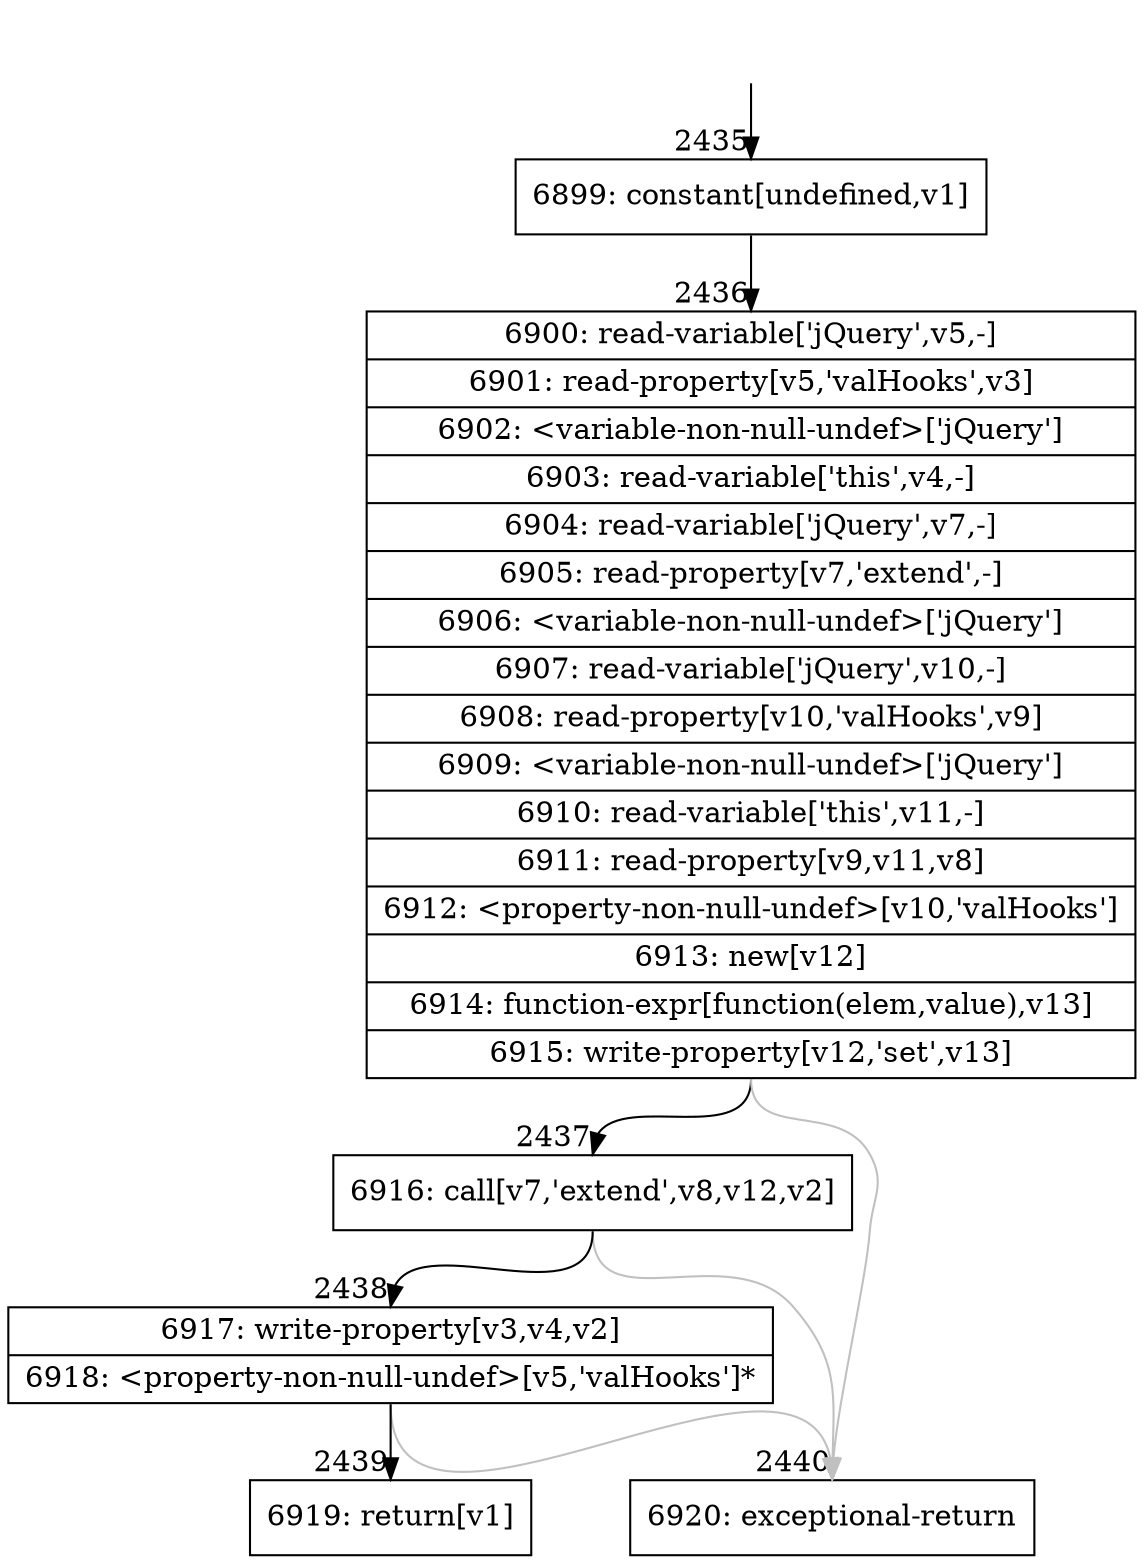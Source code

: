 digraph {
rankdir="TD"
BB_entry167[shape=none,label=""];
BB_entry167 -> BB2435 [tailport=s, headport=n, headlabel="    2435"]
BB2435 [shape=record label="{6899: constant[undefined,v1]}" ] 
BB2435 -> BB2436 [tailport=s, headport=n, headlabel="      2436"]
BB2436 [shape=record label="{6900: read-variable['jQuery',v5,-]|6901: read-property[v5,'valHooks',v3]|6902: \<variable-non-null-undef\>['jQuery']|6903: read-variable['this',v4,-]|6904: read-variable['jQuery',v7,-]|6905: read-property[v7,'extend',-]|6906: \<variable-non-null-undef\>['jQuery']|6907: read-variable['jQuery',v10,-]|6908: read-property[v10,'valHooks',v9]|6909: \<variable-non-null-undef\>['jQuery']|6910: read-variable['this',v11,-]|6911: read-property[v9,v11,v8]|6912: \<property-non-null-undef\>[v10,'valHooks']|6913: new[v12]|6914: function-expr[function(elem,value),v13]|6915: write-property[v12,'set',v13]}" ] 
BB2436 -> BB2437 [tailport=s, headport=n, headlabel="      2437"]
BB2436 -> BB2440 [tailport=s, headport=n, color=gray, headlabel="      2440"]
BB2437 [shape=record label="{6916: call[v7,'extend',v8,v12,v2]}" ] 
BB2437 -> BB2438 [tailport=s, headport=n, headlabel="      2438"]
BB2437 -> BB2440 [tailport=s, headport=n, color=gray]
BB2438 [shape=record label="{6917: write-property[v3,v4,v2]|6918: \<property-non-null-undef\>[v5,'valHooks']*}" ] 
BB2438 -> BB2439 [tailport=s, headport=n, headlabel="      2439"]
BB2438 -> BB2440 [tailport=s, headport=n, color=gray]
BB2439 [shape=record label="{6919: return[v1]}" ] 
BB2440 [shape=record label="{6920: exceptional-return}" ] 
}
